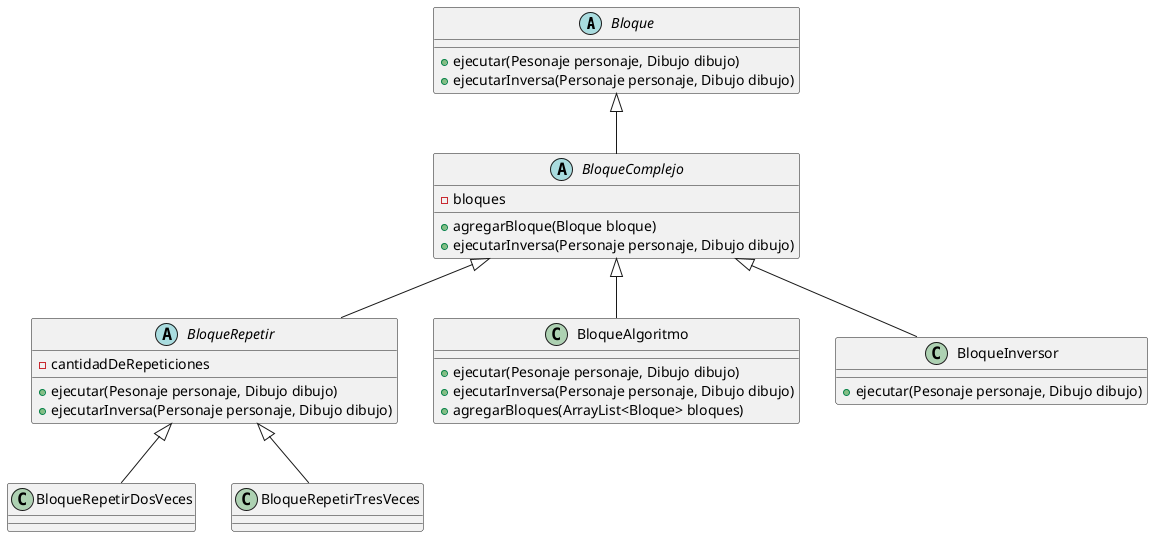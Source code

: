 @startuml

Abstract Class Bloque{
    +ejecutar(Pesonaje personaje, Dibujo dibujo)
    +ejecutarInversa(Personaje personaje, Dibujo dibujo)
}

Abstract Class BloqueComplejo{
    -bloques
    +agregarBloque(Bloque bloque)
    +ejecutarInversa(Personaje personaje, Dibujo dibujo)
}

Abstract Class BloqueRepetir{
    -cantidadDeRepeticiones
    +ejecutar(Pesonaje personaje, Dibujo dibujo)
    +ejecutarInversa(Personaje personaje, Dibujo dibujo)
}

Class BloqueAlgoritmo{
    +ejecutar(Pesonaje personaje, Dibujo dibujo)
    +ejecutarInversa(Personaje personaje, Dibujo dibujo)
    +agregarBloques(ArrayList<Bloque> bloques)
}

Class BloqueInversor{
    +ejecutar(Pesonaje personaje, Dibujo dibujo)
}

Bloque <|-- BloqueComplejo
BloqueComplejo <|-- BloqueAlgoritmo
BloqueComplejo <|-- BloqueInversor
BloqueComplejo <|-- BloqueRepetir
BloqueRepetir <|-- BloqueRepetirDosVeces
BloqueRepetir <|-- BloqueRepetirTresVeces

@enduml